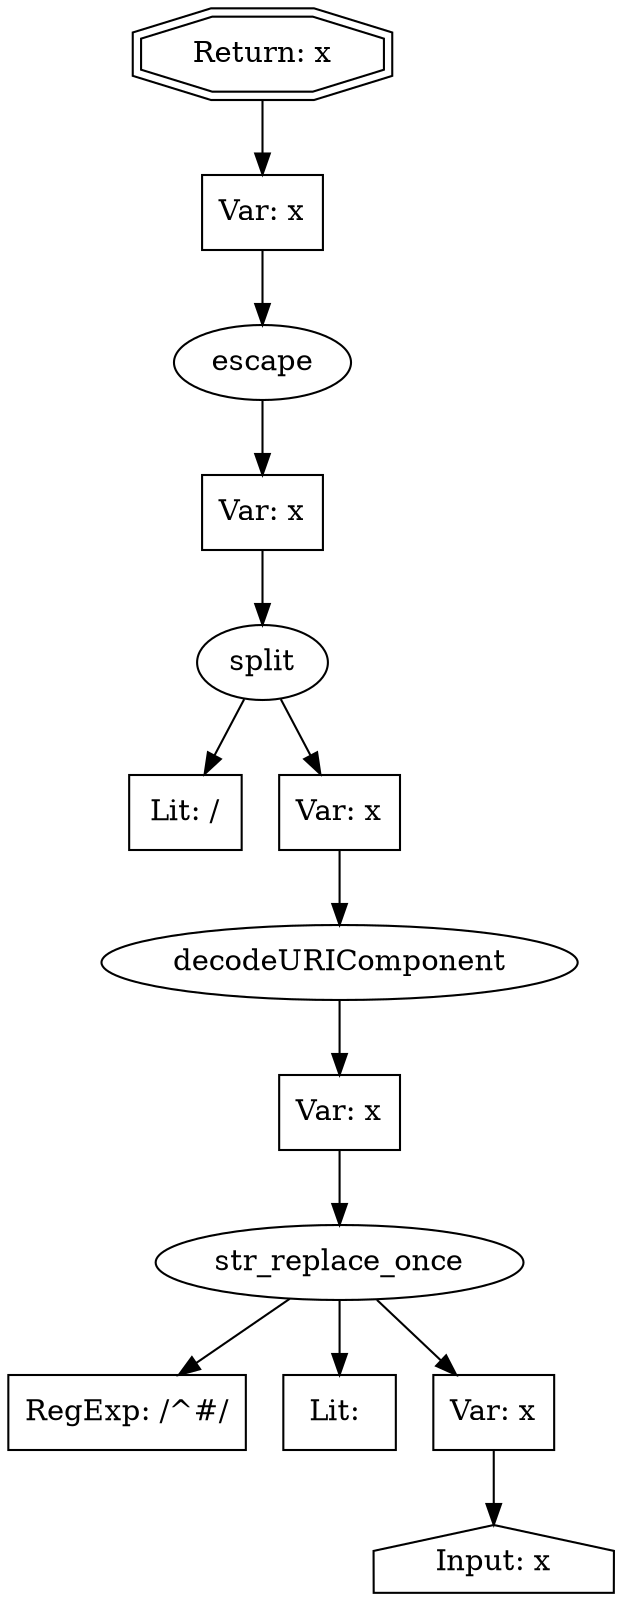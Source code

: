 // Finding: e1a88969-8dbd-4e81-a0f0-4c3c2968c9d0
// Finding.url: https://www.example414.com/lifestyle/indoor-style/interior-design/##"></iframe></style></script></object></embed></textarea><img src=x onerror=taintfoxLog('9092ff5bb0eb4dca857792534442f85f')><!--/*
// Finding.parentloc: https://www.example414.com/lifestyle/indoor-style/interior-design/##"></iframe></style></script></object></embed></textarea><img src=x onerror=taintfoxLog('9092ff5bb0eb4dca857792534442f85f')><!--/*
// Finding.domain: www.example414.com
// Finding.base_domain: example414.com
// Finding.source: location.hash
// Finding.sink: innerHTML
// Sanitizer.score: 3
// Sanitizer.name: d
// Sanitizer.location: https://safeinator.example415.com/4aec38adc5051708305ba54edabfee655aa7d246/lib/base.min.js - d:1:2149
// Finding.begin: 1543
// Finding.end: 1564
// Finding.original_uuid: e795e29f-746d-4743-8394-e5cbf1913762
// Finding.TwentyFiveMillionFlowsId: 487337785
// Finding.script: https://safeinator.example415.com/4aec38adc5051708305ba54edabfee655aa7d246/lib/base.min.js
// Finding.line: 1
// Exploit.uuid: 9092ff5b-b0eb-4dca-8577-92534442f85f
// Exploit.success: false
// Exploit.status: validated
// Exploit.method: C
// Exploit.type: html
// Exploit.token: attribute
// Exploit.content: name
// Exploit.quote_type: "
// Exploit.tag: iframe
// Exploit.break_out: #"></iframe></style></script></object></embed></textarea><img src=x onerror=
// Exploit.break_in: ><!--/*
// Exploit.payload: #"></iframe></style></script></object></embed></textarea><img src=x onerror=taintfoxLog(1)><!--/*
// Exploit.begin_taint_url: 0
// Exploit.end_taint_url: 69
// Exploit.replace_begin_url: 69
// Exploit.replace_end_url: 69
// Exploit.replace_begin_param: 1646
// Exploit.replace_end_param: 1646
// Issues.LargestEncodeAttrStringChain: 0
// Issues.LargestTextFragmentEncodeChainLength: 0
// Issues.HasApproximation: false
// Issues.HasMissingImplementation: false
// Issues.HasInfiniteRegexWithFunctionReplacer: false
// Issues.MergedSplitAndJoins: false
// Issues.HasUrlInRhsOfReplace: false
// Issues.HasUrlInLhsOfReplace: false
// Issues.HasCookieValueInLhsOfreplace: false
// Issues.HasCookieValueInRhsOfreplace: false
// Issues.HasCookieValueInMatchPattern: false
// Issues.HasCookieValueInExecPattern: false
// Issues.RemovedLRConcats: true
// Issues.RemovedReplaceArtifacts: false
// Issues.HasUrlInMatchPattern: false
// Issues.HasUrlInExecPattern: false
// Issues.RemovedNOPreplaces: false
// Issues.Known_sanitizer: false
// DepGraph.hash: 957203579
// DepGraph.sanitizer_hash: -713590240
// Removed LR concats 
digraph cfg {
n0 [shape=house, label="Input: x"];
n1 [shape=ellipse, label="str_replace_once"];
n2 [shape=box, label="RegExp: /^#/"];
n3 [shape=box, label="Lit: "];
n4 [shape=box, label="Var: x"];
n5 [shape=ellipse, label="decodeURIComponent"];
n6 [shape=box, label="Var: x"];
n7 [shape=ellipse, label="split"];
n8 [shape=box, label="Lit: /"];
n9 [shape=box, label="Var: x"];
n10 [shape=ellipse, label="escape"];
n11 [shape=box, label="Var: x"];
n12 [shape=box, label="Var: x"];
n13 [shape=doubleoctagon, label="Return: x"];
n4 -> n0;
n1 -> n2;
n1 -> n3;
n1 -> n4;
n6 -> n1;
n5 -> n6;
n9 -> n5;
n7 -> n8;
n7 -> n9;
n11 -> n7;
n10 -> n11;
n12 -> n10;
n13 -> n12;
}